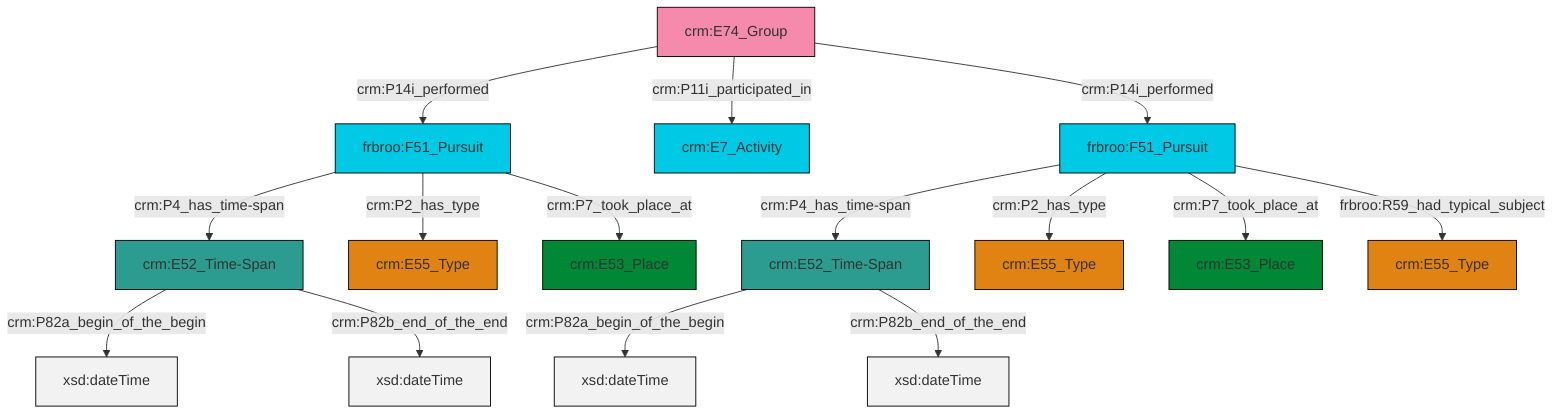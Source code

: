 graph TD
classDef Literal fill:#f2f2f2,stroke:#000000;
classDef CRM_Entity fill:#FFFFFF,stroke:#000000;
classDef Temporal_Entity fill:#00C9E6, stroke:#000000;
classDef Type fill:#E18312, stroke:#000000;
classDef Time-Span fill:#2C9C91, stroke:#000000;
classDef Appellation fill:#FFEB7F, stroke:#000000;
classDef Place fill:#008836, stroke:#000000;
classDef Persistent_Item fill:#B266B2, stroke:#000000;
classDef Conceptual_Object fill:#FFD700, stroke:#000000;
classDef Physical_Thing fill:#D2B48C, stroke:#000000;
classDef Actor fill:#f58aad, stroke:#000000;
classDef PC_Classes fill:#4ce600, stroke:#000000;
classDef Multi fill:#cccccc,stroke:#000000;

0["frbroo:F51_Pursuit"]:::Temporal_Entity -->|crm:P4_has_time-span| 1["crm:E52_Time-Span"]:::Time-Span
1["crm:E52_Time-Span"]:::Time-Span -->|crm:P82a_begin_of_the_begin| 6[xsd:dateTime]:::Literal
2["crm:E74_Group"]:::Actor -->|crm:P11i_participated_in| 8["crm:E7_Activity"]:::Temporal_Entity
2["crm:E74_Group"]:::Actor -->|crm:P14i_performed| 13["frbroo:F51_Pursuit"]:::Temporal_Entity
11["crm:E52_Time-Span"]:::Time-Span -->|crm:P82a_begin_of_the_begin| 14[xsd:dateTime]:::Literal
0["frbroo:F51_Pursuit"]:::Temporal_Entity -->|crm:P7_took_place_at| 17["crm:E53_Place"]:::Place
1["crm:E52_Time-Span"]:::Time-Span -->|crm:P82b_end_of_the_end| 18[xsd:dateTime]:::Literal
13["frbroo:F51_Pursuit"]:::Temporal_Entity -->|crm:P4_has_time-span| 11["crm:E52_Time-Span"]:::Time-Span
13["frbroo:F51_Pursuit"]:::Temporal_Entity -->|crm:P7_took_place_at| 9["crm:E53_Place"]:::Place
0["frbroo:F51_Pursuit"]:::Temporal_Entity -->|frbroo:R59_had_typical_subject| 22["crm:E55_Type"]:::Type
0["frbroo:F51_Pursuit"]:::Temporal_Entity -->|crm:P2_has_type| 15["crm:E55_Type"]:::Type
2["crm:E74_Group"]:::Actor -->|crm:P14i_performed| 0["frbroo:F51_Pursuit"]:::Temporal_Entity
11["crm:E52_Time-Span"]:::Time-Span -->|crm:P82b_end_of_the_end| 25[xsd:dateTime]:::Literal
13["frbroo:F51_Pursuit"]:::Temporal_Entity -->|crm:P2_has_type| 4["crm:E55_Type"]:::Type
